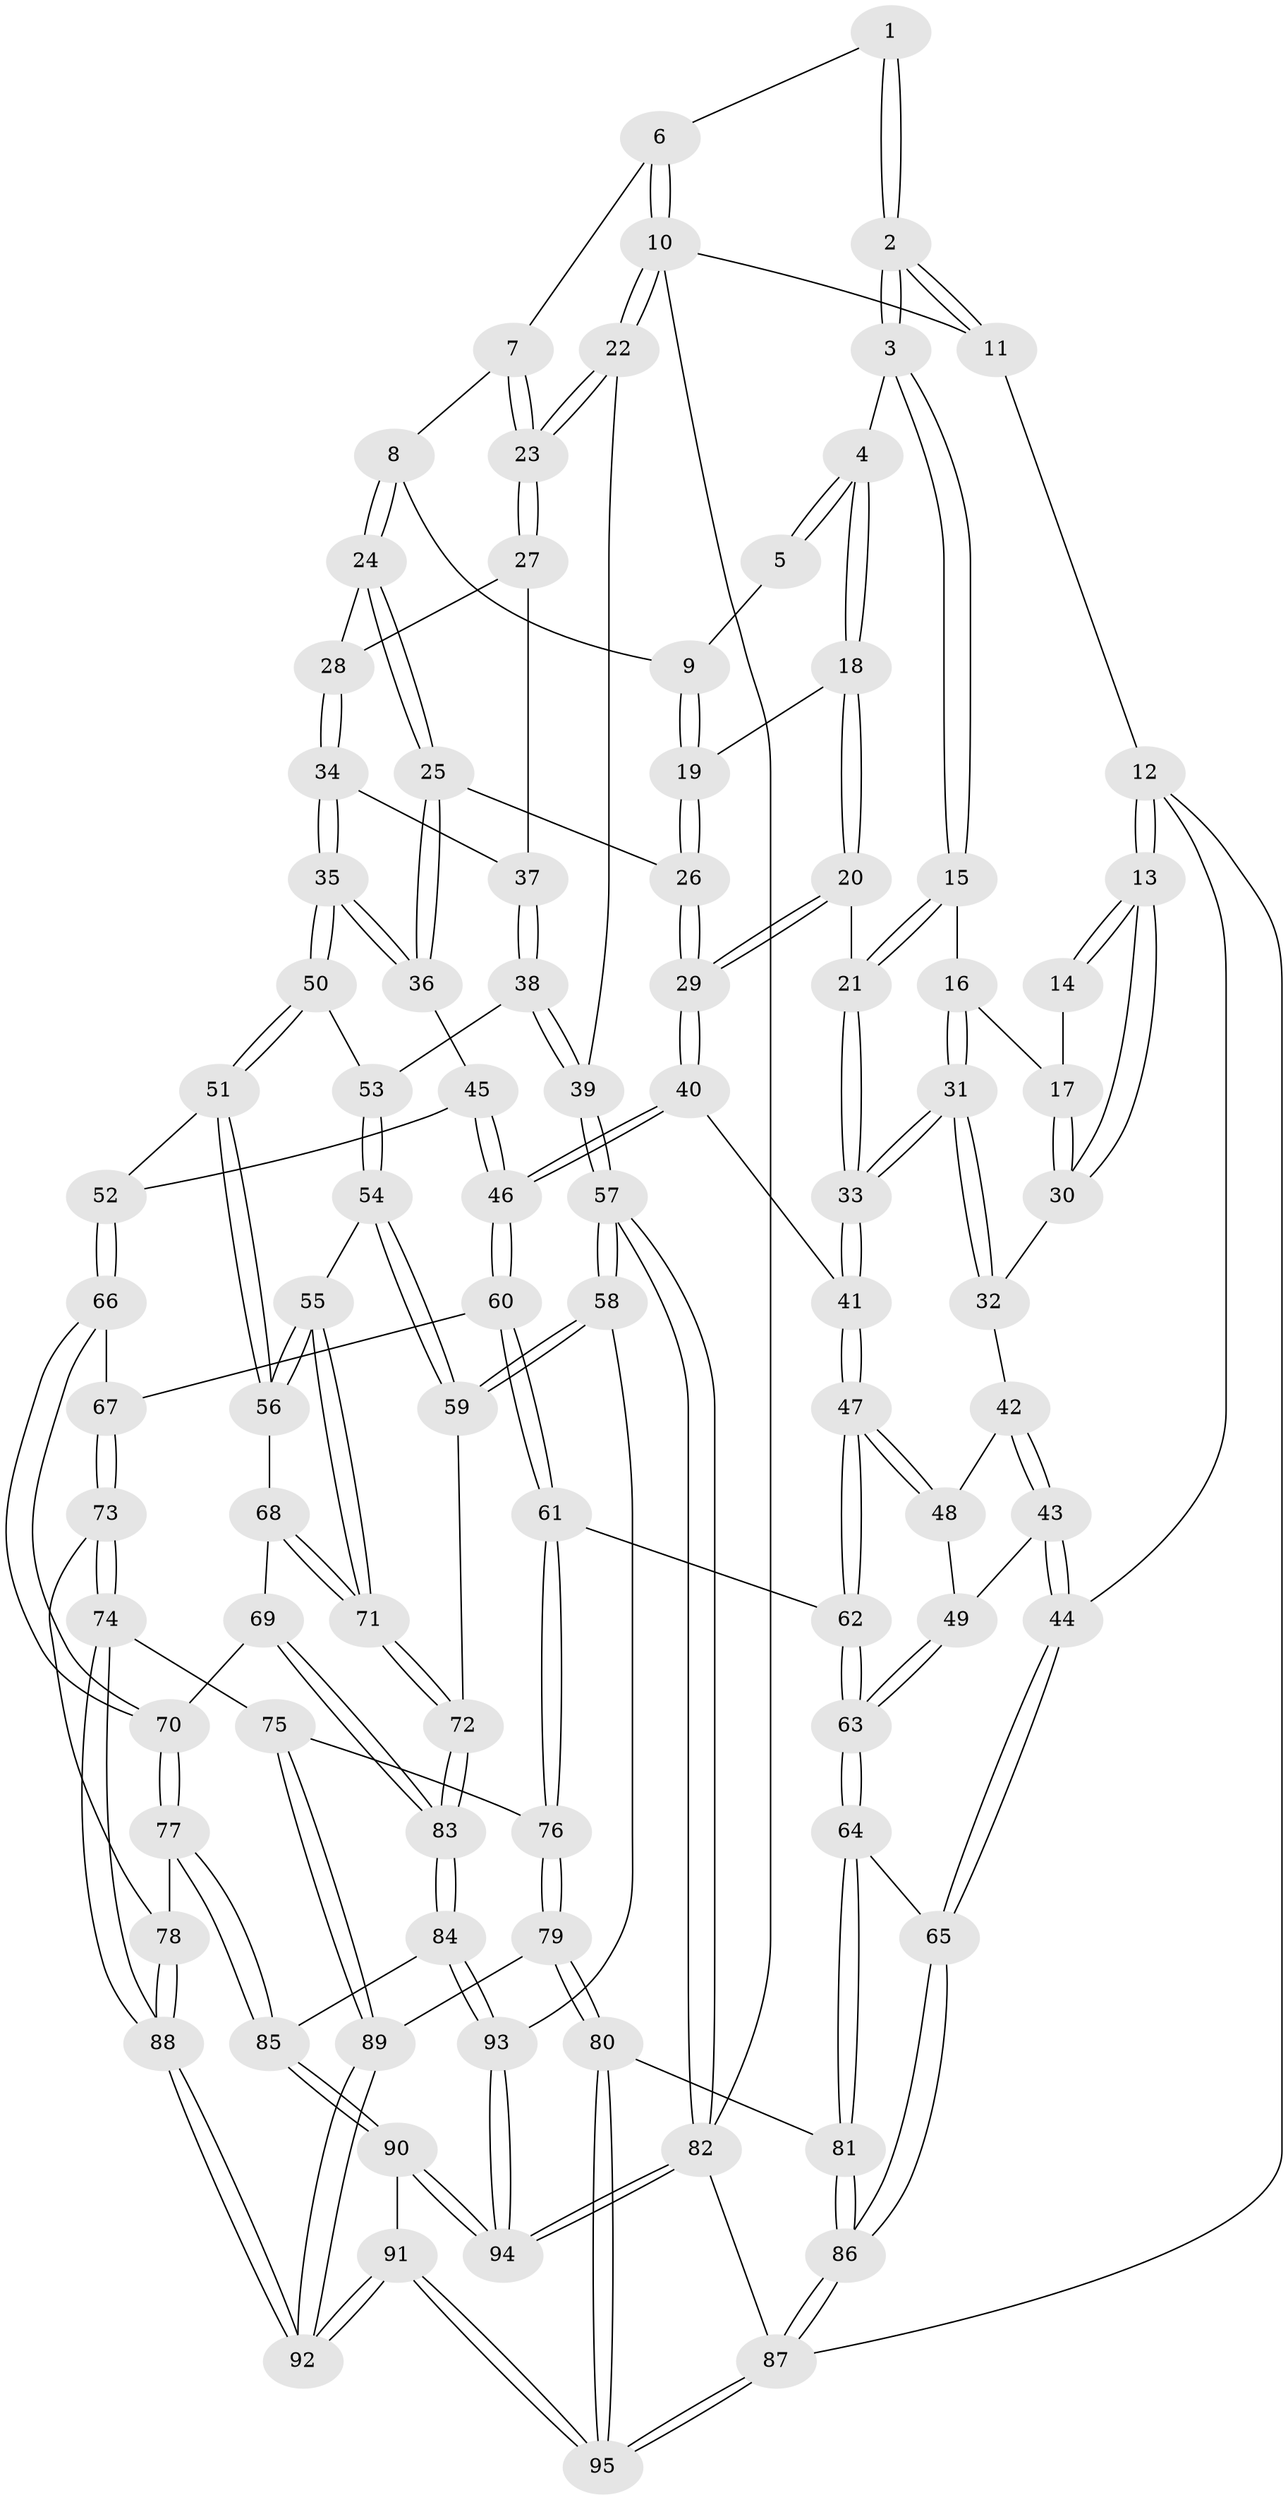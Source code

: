 // Generated by graph-tools (version 1.1) at 2025/50/03/09/25 03:50:57]
// undirected, 95 vertices, 234 edges
graph export_dot {
graph [start="1"]
  node [color=gray90,style=filled];
  1 [pos="+0.8530812231582752+0"];
  2 [pos="+0.4432388712926232+0"];
  3 [pos="+0.4975172095497414+0.044909320830869875"];
  4 [pos="+0.5367135764439598+0.0769621773538376"];
  5 [pos="+0.7806703631179074+0.03632858079479995"];
  6 [pos="+1+0"];
  7 [pos="+0.8943086321428811+0.16161628843352527"];
  8 [pos="+0.8589661296772523+0.1748894430158925"];
  9 [pos="+0.7752406260187928+0.1253628293702681"];
  10 [pos="+1+0"];
  11 [pos="+0.29217017799053935+0"];
  12 [pos="+0+0.245156477796801"];
  13 [pos="+0+0.24550951296260573"];
  14 [pos="+0.24314787023113638+0"];
  15 [pos="+0.4326993913156203+0.2020645914753881"];
  16 [pos="+0.2529264101381564+0.23757892054809163"];
  17 [pos="+0.20868072477232041+0.17956606560541216"];
  18 [pos="+0.595470061918634+0.134646942577896"];
  19 [pos="+0.6600587914570553+0.17138734876165174"];
  20 [pos="+0.533442634553905+0.34152438255199347"];
  21 [pos="+0.44636306072595844+0.29076734645981556"];
  22 [pos="+1+0.26612169905048116"];
  23 [pos="+1+0.25888857035088786"];
  24 [pos="+0.8308132987712085+0.2882600722351059"];
  25 [pos="+0.7180493939861002+0.33684982859728196"];
  26 [pos="+0.7020695080753885+0.3270587669031195"];
  27 [pos="+0.920761896820878+0.331713005195639"];
  28 [pos="+0.8683552675321201+0.31256973218925027"];
  29 [pos="+0.5525237768448922+0.3647726546726506"];
  30 [pos="+0+0.2671012018437523"];
  31 [pos="+0.2747430650078634+0.40300059585616754"];
  32 [pos="+0.09601029946057194+0.3583691717776605"];
  33 [pos="+0.288167687291898+0.4210076702865548"];
  34 [pos="+0.8393545868440182+0.47169322210681697"];
  35 [pos="+0.8364685459932677+0.47818139000634197"];
  36 [pos="+0.7318973587324782+0.39243295293682456"];
  37 [pos="+0.9221949613339157+0.3541490979662089"];
  38 [pos="+0.9731551489054023+0.471763826528257"];
  39 [pos="+1+0.4641910920721315"];
  40 [pos="+0.5426282441765093+0.4010729596076324"];
  41 [pos="+0.29448724104063934+0.45483230029242255"];
  42 [pos="+0.07803893797888681+0.4832125140939317"];
  43 [pos="+0.010455240592473927+0.5233425917290148"];
  44 [pos="+0+0.5557127379629974"];
  45 [pos="+0.6760720396086776+0.4882261990059233"];
  46 [pos="+0.560337731642992+0.5353808234650148"];
  47 [pos="+0.2928214061306391+0.4963063173668638"];
  48 [pos="+0.11096184646099713+0.48990613849161097"];
  49 [pos="+0.11870527094744247+0.5837689862620421"];
  50 [pos="+0.8428219135123921+0.4903311296416762"];
  51 [pos="+0.7822828718018079+0.5819953418343258"];
  52 [pos="+0.7555330675466337+0.5706090915371442"];
  53 [pos="+0.9124610222814291+0.5031399338233418"];
  54 [pos="+0.9384336939210062+0.6185671690322132"];
  55 [pos="+0.8770801936490871+0.6360638921483244"];
  56 [pos="+0.7824654495195944+0.5831713653816174"];
  57 [pos="+1+0.7414459040622061"];
  58 [pos="+1+0.7198219268492149"];
  59 [pos="+1+0.6957450395879533"];
  60 [pos="+0.5548248441117185+0.5476024281102849"];
  61 [pos="+0.3198973148735437+0.5590643796463336"];
  62 [pos="+0.3058237874196551+0.5510507832557912"];
  63 [pos="+0.19931405513798953+0.6495148807798158"];
  64 [pos="+0.16823942247472123+0.7018084035292027"];
  65 [pos="+0+0.5880361787637417"];
  66 [pos="+0.6132514390764249+0.6000975828878818"];
  67 [pos="+0.5664290246014493+0.5746580886634547"];
  68 [pos="+0.7777745722315649+0.59638061069221"];
  69 [pos="+0.7390491143987679+0.6698824895731704"];
  70 [pos="+0.6811938883613993+0.677419068363675"];
  71 [pos="+0.8531002509604783+0.7181692736529779"];
  72 [pos="+0.8519895849098517+0.730990056400622"];
  73 [pos="+0.5641275450673504+0.5837495926097815"];
  74 [pos="+0.4496059152490273+0.7455865676508433"];
  75 [pos="+0.4449220602183727+0.7443536198352889"];
  76 [pos="+0.4102869411027976+0.7320789105232368"];
  77 [pos="+0.6331308767223243+0.7638858089033018"];
  78 [pos="+0.5826802481979201+0.761094788891289"];
  79 [pos="+0.27795431584456864+0.8605200871301696"];
  80 [pos="+0.27293060513446077+0.8649141294976777"];
  81 [pos="+0.1679257733252247+0.7150684650562783"];
  82 [pos="+1+1"];
  83 [pos="+0.8097810023466145+0.7813716850398786"];
  84 [pos="+0.807871010842836+0.7974722467699946"];
  85 [pos="+0.7014366351389463+0.8321787103249592"];
  86 [pos="+0+1"];
  87 [pos="+0+1"];
  88 [pos="+0.5133034487759777+0.7937047991916709"];
  89 [pos="+0.4117678731064673+0.8431215852307006"];
  90 [pos="+0.597004937073236+1"];
  91 [pos="+0.5167840007115331+1"];
  92 [pos="+0.5137872069537228+1"];
  93 [pos="+0.8384475083634128+0.8296850728485888"];
  94 [pos="+1+1"];
  95 [pos="+0.27285447674523233+1"];
  1 -- 2;
  1 -- 2;
  1 -- 6;
  2 -- 3;
  2 -- 3;
  2 -- 11;
  2 -- 11;
  3 -- 4;
  3 -- 15;
  3 -- 15;
  4 -- 5;
  4 -- 5;
  4 -- 18;
  4 -- 18;
  5 -- 9;
  6 -- 7;
  6 -- 10;
  6 -- 10;
  7 -- 8;
  7 -- 23;
  7 -- 23;
  8 -- 9;
  8 -- 24;
  8 -- 24;
  9 -- 19;
  9 -- 19;
  10 -- 11;
  10 -- 22;
  10 -- 22;
  10 -- 82;
  11 -- 12;
  12 -- 13;
  12 -- 13;
  12 -- 44;
  12 -- 87;
  13 -- 14;
  13 -- 14;
  13 -- 30;
  13 -- 30;
  14 -- 17;
  15 -- 16;
  15 -- 21;
  15 -- 21;
  16 -- 17;
  16 -- 31;
  16 -- 31;
  17 -- 30;
  17 -- 30;
  18 -- 19;
  18 -- 20;
  18 -- 20;
  19 -- 26;
  19 -- 26;
  20 -- 21;
  20 -- 29;
  20 -- 29;
  21 -- 33;
  21 -- 33;
  22 -- 23;
  22 -- 23;
  22 -- 39;
  23 -- 27;
  23 -- 27;
  24 -- 25;
  24 -- 25;
  24 -- 28;
  25 -- 26;
  25 -- 36;
  25 -- 36;
  26 -- 29;
  26 -- 29;
  27 -- 28;
  27 -- 37;
  28 -- 34;
  28 -- 34;
  29 -- 40;
  29 -- 40;
  30 -- 32;
  31 -- 32;
  31 -- 32;
  31 -- 33;
  31 -- 33;
  32 -- 42;
  33 -- 41;
  33 -- 41;
  34 -- 35;
  34 -- 35;
  34 -- 37;
  35 -- 36;
  35 -- 36;
  35 -- 50;
  35 -- 50;
  36 -- 45;
  37 -- 38;
  37 -- 38;
  38 -- 39;
  38 -- 39;
  38 -- 53;
  39 -- 57;
  39 -- 57;
  40 -- 41;
  40 -- 46;
  40 -- 46;
  41 -- 47;
  41 -- 47;
  42 -- 43;
  42 -- 43;
  42 -- 48;
  43 -- 44;
  43 -- 44;
  43 -- 49;
  44 -- 65;
  44 -- 65;
  45 -- 46;
  45 -- 46;
  45 -- 52;
  46 -- 60;
  46 -- 60;
  47 -- 48;
  47 -- 48;
  47 -- 62;
  47 -- 62;
  48 -- 49;
  49 -- 63;
  49 -- 63;
  50 -- 51;
  50 -- 51;
  50 -- 53;
  51 -- 52;
  51 -- 56;
  51 -- 56;
  52 -- 66;
  52 -- 66;
  53 -- 54;
  53 -- 54;
  54 -- 55;
  54 -- 59;
  54 -- 59;
  55 -- 56;
  55 -- 56;
  55 -- 71;
  55 -- 71;
  56 -- 68;
  57 -- 58;
  57 -- 58;
  57 -- 82;
  57 -- 82;
  58 -- 59;
  58 -- 59;
  58 -- 93;
  59 -- 72;
  60 -- 61;
  60 -- 61;
  60 -- 67;
  61 -- 62;
  61 -- 76;
  61 -- 76;
  62 -- 63;
  62 -- 63;
  63 -- 64;
  63 -- 64;
  64 -- 65;
  64 -- 81;
  64 -- 81;
  65 -- 86;
  65 -- 86;
  66 -- 67;
  66 -- 70;
  66 -- 70;
  67 -- 73;
  67 -- 73;
  68 -- 69;
  68 -- 71;
  68 -- 71;
  69 -- 70;
  69 -- 83;
  69 -- 83;
  70 -- 77;
  70 -- 77;
  71 -- 72;
  71 -- 72;
  72 -- 83;
  72 -- 83;
  73 -- 74;
  73 -- 74;
  73 -- 78;
  74 -- 75;
  74 -- 88;
  74 -- 88;
  75 -- 76;
  75 -- 89;
  75 -- 89;
  76 -- 79;
  76 -- 79;
  77 -- 78;
  77 -- 85;
  77 -- 85;
  78 -- 88;
  78 -- 88;
  79 -- 80;
  79 -- 80;
  79 -- 89;
  80 -- 81;
  80 -- 95;
  80 -- 95;
  81 -- 86;
  81 -- 86;
  82 -- 94;
  82 -- 94;
  82 -- 87;
  83 -- 84;
  83 -- 84;
  84 -- 85;
  84 -- 93;
  84 -- 93;
  85 -- 90;
  85 -- 90;
  86 -- 87;
  86 -- 87;
  87 -- 95;
  87 -- 95;
  88 -- 92;
  88 -- 92;
  89 -- 92;
  89 -- 92;
  90 -- 91;
  90 -- 94;
  90 -- 94;
  91 -- 92;
  91 -- 92;
  91 -- 95;
  91 -- 95;
  93 -- 94;
  93 -- 94;
}
